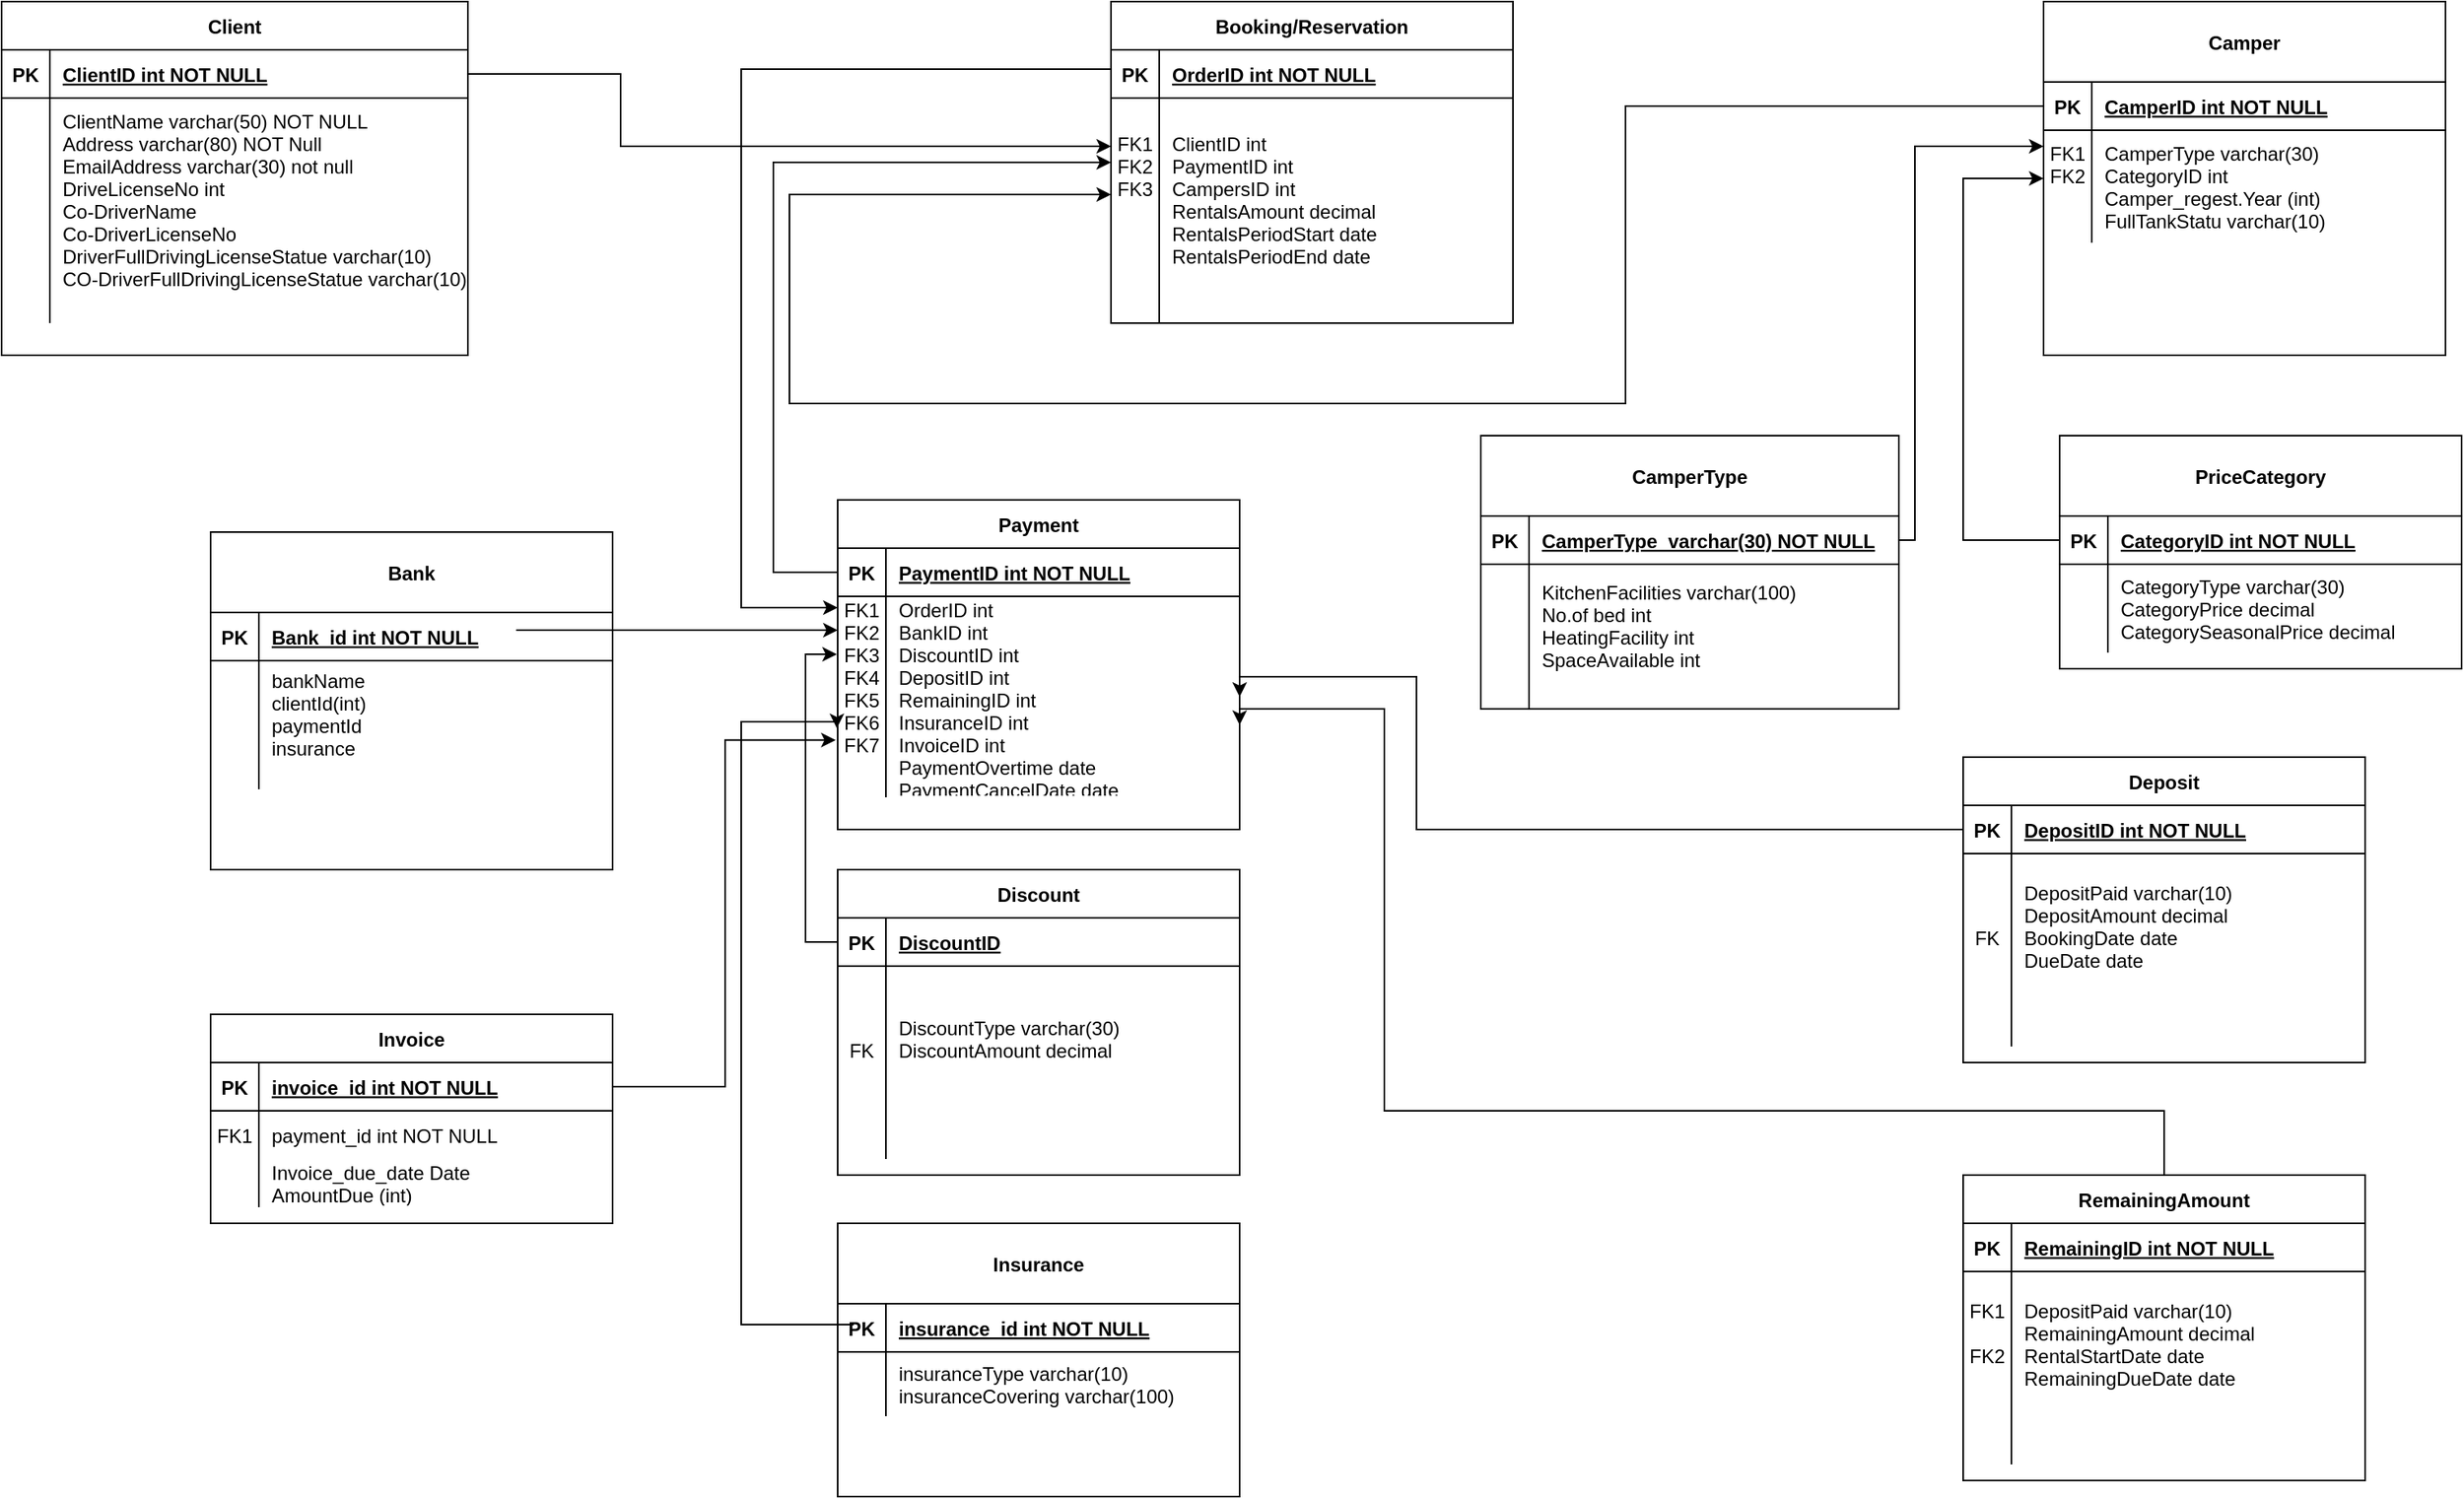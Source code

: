 <mxfile version="13.7.9" type="embed" pages="3"><diagram id="R2lEEEUBdFMjLlhIrx00" name="ERD"><mxGraphModel dx="1977" dy="1053" grid="0" gridSize="10" guides="1" tooltips="1" connect="1" arrows="1" fold="1" page="1" pageScale="1" pageWidth="1920" pageHeight="1200" math="0" shadow="0" extFonts="Permanent Marker^https://fonts.googleapis.com/css?family=Permanent+Marker"><root><mxCell id="0"/><mxCell id="1" parent="0"/><mxCell id="P_YUvC5BS9WEQk-tJ5x4-59" value="Payment" style="shape=table;startSize=30;container=1;collapsible=1;childLayout=tableLayout;fixedRows=1;rowLines=0;fontStyle=1;align=center;resizeLast=1;" parent="1" vertex="1"><mxGeometry x="600" y="390" width="250" height="205" as="geometry"/></mxCell><mxCell id="P_YUvC5BS9WEQk-tJ5x4-60" value="" style="shape=partialRectangle;collapsible=0;dropTarget=0;pointerEvents=0;fillColor=none;points=[[0,0.5],[1,0.5]];portConstraint=eastwest;top=0;left=0;right=0;bottom=1;" parent="P_YUvC5BS9WEQk-tJ5x4-59" vertex="1"><mxGeometry y="30" width="250" height="30" as="geometry"/></mxCell><mxCell id="P_YUvC5BS9WEQk-tJ5x4-61" value="PK" style="shape=partialRectangle;overflow=hidden;connectable=0;fillColor=none;top=0;left=0;bottom=0;right=0;fontStyle=1;" parent="P_YUvC5BS9WEQk-tJ5x4-60" vertex="1"><mxGeometry width="30" height="30" as="geometry"/></mxCell><mxCell id="P_YUvC5BS9WEQk-tJ5x4-62" value="PaymentID int NOT NULL " style="shape=partialRectangle;overflow=hidden;connectable=0;fillColor=none;top=0;left=0;bottom=0;right=0;align=left;spacingLeft=6;fontStyle=5;" parent="P_YUvC5BS9WEQk-tJ5x4-60" vertex="1"><mxGeometry x="30" width="220" height="30" as="geometry"/></mxCell><mxCell id="P_YUvC5BS9WEQk-tJ5x4-63" value="" style="shape=partialRectangle;collapsible=0;dropTarget=0;pointerEvents=0;fillColor=none;points=[[0,0.5],[1,0.5]];portConstraint=eastwest;top=0;left=0;right=0;bottom=0;" parent="P_YUvC5BS9WEQk-tJ5x4-59" vertex="1"><mxGeometry y="60" width="250" height="125" as="geometry"/></mxCell><mxCell id="P_YUvC5BS9WEQk-tJ5x4-64" value="FK1&#10;FK2&#10;FK3&#10;FK4&#10;FK5&#10;FK6&#10;FK7&#10;&#10;" style="shape=partialRectangle;overflow=hidden;connectable=0;fillColor=none;top=0;left=0;bottom=0;right=0;" parent="P_YUvC5BS9WEQk-tJ5x4-63" vertex="1"><mxGeometry width="30" height="125" as="geometry"/></mxCell><mxCell id="P_YUvC5BS9WEQk-tJ5x4-65" value="OrderID int&#10;BankID int &#10;DiscountID int&#10;DepositID int&#10;RemainingID int&#10;InsuranceID int&#10;InvoiceID int&#10;PaymentOvertime date&#10;PaymentCancelDate date" style="shape=partialRectangle;overflow=hidden;connectable=0;fillColor=none;top=0;left=0;bottom=0;right=0;align=left;spacingLeft=6;" parent="P_YUvC5BS9WEQk-tJ5x4-63" vertex="1"><mxGeometry x="30" width="220" height="125" as="geometry"/></mxCell><mxCell id="P_YUvC5BS9WEQk-tJ5x4-32" value="Client" style="shape=table;startSize=30;container=1;collapsible=1;childLayout=tableLayout;fixedRows=1;rowLines=0;fontStyle=1;align=center;resizeLast=1;" parent="1" vertex="1"><mxGeometry x="80" y="80" width="290" height="220" as="geometry"/></mxCell><mxCell id="P_YUvC5BS9WEQk-tJ5x4-33" value="" style="shape=partialRectangle;collapsible=0;dropTarget=0;pointerEvents=0;fillColor=none;points=[[0,0.5],[1,0.5]];portConstraint=eastwest;top=0;left=0;right=0;bottom=1;" parent="P_YUvC5BS9WEQk-tJ5x4-32" vertex="1"><mxGeometry y="30" width="290" height="30" as="geometry"/></mxCell><mxCell id="P_YUvC5BS9WEQk-tJ5x4-34" value="PK" style="shape=partialRectangle;overflow=hidden;connectable=0;fillColor=none;top=0;left=0;bottom=0;right=0;fontStyle=1;" parent="P_YUvC5BS9WEQk-tJ5x4-33" vertex="1"><mxGeometry width="30" height="30" as="geometry"/></mxCell><mxCell id="P_YUvC5BS9WEQk-tJ5x4-35" value="ClientID int NOT NULL " style="shape=partialRectangle;overflow=hidden;connectable=0;fillColor=none;top=0;left=0;bottom=0;right=0;align=left;spacingLeft=6;fontStyle=5;" parent="P_YUvC5BS9WEQk-tJ5x4-33" vertex="1"><mxGeometry x="30" width="260" height="30" as="geometry"/></mxCell><mxCell id="P_YUvC5BS9WEQk-tJ5x4-36" value="" style="shape=partialRectangle;collapsible=0;dropTarget=0;pointerEvents=0;fillColor=none;points=[[0,0.5],[1,0.5]];portConstraint=eastwest;top=0;left=0;right=0;bottom=0;" parent="P_YUvC5BS9WEQk-tJ5x4-32" vertex="1"><mxGeometry y="60" width="290" height="140" as="geometry"/></mxCell><mxCell id="P_YUvC5BS9WEQk-tJ5x4-37" value="" style="shape=partialRectangle;overflow=hidden;connectable=0;fillColor=none;top=0;left=0;bottom=0;right=0;" parent="P_YUvC5BS9WEQk-tJ5x4-36" vertex="1"><mxGeometry width="30" height="140" as="geometry"/></mxCell><mxCell id="P_YUvC5BS9WEQk-tJ5x4-38" value="ClientName varchar(50) NOT NULL&#10;Address varchar(80) NOT Null&#10;EmailAddress varchar(30) not null&#10;DriveLicenseNo int&#10;Co-DriverName&#10;Co-DriverLicenseNo&#10;DriverFullDrivingLicenseStatue varchar(10)&#10;CO-DriverFullDrivingLicenseStatue varchar(10)&#10;" style="shape=partialRectangle;overflow=hidden;connectable=0;fillColor=none;top=0;left=0;bottom=0;right=0;align=left;spacingLeft=6;" parent="P_YUvC5BS9WEQk-tJ5x4-36" vertex="1"><mxGeometry x="30" width="260" height="140" as="geometry"/></mxCell><mxCell id="P_YUvC5BS9WEQk-tJ5x4-84" value="PriceCategory" style="shape=table;startSize=50;container=1;collapsible=1;childLayout=tableLayout;fixedRows=1;rowLines=0;fontStyle=1;align=center;resizeLast=1;" parent="1" vertex="1"><mxGeometry x="1360" y="350" width="250" height="145" as="geometry"/></mxCell><mxCell id="P_YUvC5BS9WEQk-tJ5x4-85" value="" style="shape=partialRectangle;collapsible=0;dropTarget=0;pointerEvents=0;fillColor=none;points=[[0,0.5],[1,0.5]];portConstraint=eastwest;top=0;left=0;right=0;bottom=1;" parent="P_YUvC5BS9WEQk-tJ5x4-84" vertex="1"><mxGeometry y="50" width="250" height="30" as="geometry"/></mxCell><mxCell id="P_YUvC5BS9WEQk-tJ5x4-86" value="PK" style="shape=partialRectangle;overflow=hidden;connectable=0;fillColor=none;top=0;left=0;bottom=0;right=0;fontStyle=1;" parent="P_YUvC5BS9WEQk-tJ5x4-85" vertex="1"><mxGeometry width="30" height="30" as="geometry"/></mxCell><mxCell id="P_YUvC5BS9WEQk-tJ5x4-87" value="CategoryID int NOT NULL" style="shape=partialRectangle;overflow=hidden;connectable=0;fillColor=none;top=0;left=0;bottom=0;right=0;align=left;spacingLeft=6;fontStyle=5;" parent="P_YUvC5BS9WEQk-tJ5x4-85" vertex="1"><mxGeometry x="30" width="220" height="30" as="geometry"/></mxCell><mxCell id="P_YUvC5BS9WEQk-tJ5x4-88" value="" style="shape=partialRectangle;collapsible=0;dropTarget=0;pointerEvents=0;fillColor=none;points=[[0,0.5],[1,0.5]];portConstraint=eastwest;top=0;left=0;right=0;bottom=0;" parent="P_YUvC5BS9WEQk-tJ5x4-84" vertex="1"><mxGeometry y="80" width="250" height="55" as="geometry"/></mxCell><mxCell id="P_YUvC5BS9WEQk-tJ5x4-89" value="" style="shape=partialRectangle;overflow=hidden;connectable=0;fillColor=none;top=0;left=0;bottom=0;right=0;" parent="P_YUvC5BS9WEQk-tJ5x4-88" vertex="1"><mxGeometry width="30" height="55" as="geometry"/></mxCell><mxCell id="P_YUvC5BS9WEQk-tJ5x4-90" value="CategoryType varchar(30)&#10;CategoryPrice decimal&#10;CategorySeasonalPrice decimal" style="shape=partialRectangle;overflow=hidden;connectable=0;fillColor=none;top=0;left=0;bottom=0;right=0;align=left;spacingLeft=6;" parent="P_YUvC5BS9WEQk-tJ5x4-88" vertex="1"><mxGeometry x="30" width="220" height="55" as="geometry"/></mxCell><mxCell id="P_YUvC5BS9WEQk-tJ5x4-77" value="Camper" style="shape=table;startSize=50;container=1;collapsible=1;childLayout=tableLayout;fixedRows=1;rowLines=0;fontStyle=1;align=center;resizeLast=1;" parent="1" vertex="1"><mxGeometry x="1350" y="80" width="250" height="220" as="geometry"/></mxCell><mxCell id="P_YUvC5BS9WEQk-tJ5x4-78" value="" style="shape=partialRectangle;collapsible=0;dropTarget=0;pointerEvents=0;fillColor=none;points=[[0,0.5],[1,0.5]];portConstraint=eastwest;top=0;left=0;right=0;bottom=1;" parent="P_YUvC5BS9WEQk-tJ5x4-77" vertex="1"><mxGeometry y="50" width="250" height="30" as="geometry"/></mxCell><mxCell id="P_YUvC5BS9WEQk-tJ5x4-79" value="PK" style="shape=partialRectangle;overflow=hidden;connectable=0;fillColor=none;top=0;left=0;bottom=0;right=0;fontStyle=1;" parent="P_YUvC5BS9WEQk-tJ5x4-78" vertex="1"><mxGeometry width="30" height="30" as="geometry"/></mxCell><mxCell id="P_YUvC5BS9WEQk-tJ5x4-80" value="CamperID int NOT NULL " style="shape=partialRectangle;overflow=hidden;connectable=0;fillColor=none;top=0;left=0;bottom=0;right=0;align=left;spacingLeft=6;fontStyle=5;" parent="P_YUvC5BS9WEQk-tJ5x4-78" vertex="1"><mxGeometry x="30" width="220" height="30" as="geometry"/></mxCell><mxCell id="P_YUvC5BS9WEQk-tJ5x4-81" value="" style="shape=partialRectangle;collapsible=0;dropTarget=0;pointerEvents=0;fillColor=none;points=[[0,0.5],[1,0.5]];portConstraint=eastwest;top=0;left=0;right=0;bottom=0;" parent="P_YUvC5BS9WEQk-tJ5x4-77" vertex="1"><mxGeometry y="80" width="250" height="70" as="geometry"/></mxCell><mxCell id="P_YUvC5BS9WEQk-tJ5x4-82" value="FK1&#10;FK2&#10;&#10;" style="shape=partialRectangle;overflow=hidden;connectable=0;fillColor=none;top=0;left=0;bottom=0;right=0;" parent="P_YUvC5BS9WEQk-tJ5x4-81" vertex="1"><mxGeometry width="30" height="70" as="geometry"/></mxCell><mxCell id="P_YUvC5BS9WEQk-tJ5x4-83" value="CamperType varchar(30)&#10;CategoryID int&#10;Camper_regest.Year (int)&#10;FullTankStatu varchar(10)" style="shape=partialRectangle;overflow=hidden;connectable=0;fillColor=none;top=0;left=0;bottom=0;right=0;align=left;spacingLeft=6;" parent="P_YUvC5BS9WEQk-tJ5x4-81" vertex="1"><mxGeometry x="30" width="220" height="70" as="geometry"/></mxCell><mxCell id="12" value="Discount" style="shape=table;startSize=30;container=1;collapsible=1;childLayout=tableLayout;fixedRows=1;rowLines=0;fontStyle=1;align=center;resizeLast=1;" parent="1" vertex="1"><mxGeometry x="600" y="620" width="250" height="190" as="geometry"/></mxCell><mxCell id="13" value="" style="shape=partialRectangle;collapsible=0;dropTarget=0;pointerEvents=0;fillColor=none;points=[[0,0.5],[1,0.5]];portConstraint=eastwest;top=0;left=0;right=0;bottom=1;" parent="12" vertex="1"><mxGeometry y="30" width="250" height="30" as="geometry"/></mxCell><mxCell id="14" value="PK" style="shape=partialRectangle;overflow=hidden;connectable=0;fillColor=none;top=0;left=0;bottom=0;right=0;fontStyle=1;" parent="13" vertex="1"><mxGeometry width="30" height="30" as="geometry"/></mxCell><mxCell id="15" value="DiscountID" style="shape=partialRectangle;overflow=hidden;connectable=0;fillColor=none;top=0;left=0;bottom=0;right=0;align=left;spacingLeft=6;fontStyle=5;" parent="13" vertex="1"><mxGeometry x="30" width="220" height="30" as="geometry"/></mxCell><mxCell id="16" value="" style="shape=partialRectangle;collapsible=0;dropTarget=0;pointerEvents=0;fillColor=none;points=[[0,0.5],[1,0.5]];portConstraint=eastwest;top=0;left=0;right=0;bottom=0;" parent="12" vertex="1"><mxGeometry y="60" width="250" height="90" as="geometry"/></mxCell><mxCell id="17" value="&#10;FK" style="shape=partialRectangle;overflow=hidden;connectable=0;fillColor=none;top=0;left=0;bottom=0;right=0;" parent="16" vertex="1"><mxGeometry width="30" height="90" as="geometry"/></mxCell><mxCell id="18" value="DiscountType varchar(30)&#10;DiscountAmount decimal" style="shape=partialRectangle;overflow=hidden;connectable=0;fillColor=none;top=0;left=0;bottom=0;right=0;align=left;spacingLeft=6;" parent="16" vertex="1"><mxGeometry x="30" width="220" height="90" as="geometry"/></mxCell><mxCell id="19" value="" style="shape=partialRectangle;collapsible=0;dropTarget=0;pointerEvents=0;fillColor=none;points=[[0,0.5],[1,0.5]];portConstraint=eastwest;top=0;left=0;right=0;bottom=0;" parent="12" vertex="1"><mxGeometry y="150" width="250" height="30" as="geometry"/></mxCell><mxCell id="20" value="" style="shape=partialRectangle;overflow=hidden;connectable=0;fillColor=none;top=0;left=0;bottom=0;right=0;" parent="19" vertex="1"><mxGeometry width="30" height="30" as="geometry"/></mxCell><mxCell id="21" value="" style="shape=partialRectangle;overflow=hidden;connectable=0;fillColor=none;top=0;left=0;bottom=0;right=0;align=left;spacingLeft=6;" parent="19" vertex="1"><mxGeometry x="30" width="220" height="30" as="geometry"/></mxCell><mxCell id="P_YUvC5BS9WEQk-tJ5x4-98" value="CamperType" style="shape=table;startSize=50;container=1;collapsible=1;childLayout=tableLayout;fixedRows=1;rowLines=0;fontStyle=1;align=center;resizeLast=1;" parent="1" vertex="1"><mxGeometry x="1000" y="350" width="260" height="170" as="geometry"/></mxCell><mxCell id="P_YUvC5BS9WEQk-tJ5x4-99" value="" style="shape=partialRectangle;collapsible=0;dropTarget=0;pointerEvents=0;fillColor=none;points=[[0,0.5],[1,0.5]];portConstraint=eastwest;top=0;left=0;right=0;bottom=1;" parent="P_YUvC5BS9WEQk-tJ5x4-98" vertex="1"><mxGeometry y="50" width="260" height="30" as="geometry"/></mxCell><mxCell id="P_YUvC5BS9WEQk-tJ5x4-100" value="PK" style="shape=partialRectangle;overflow=hidden;connectable=0;fillColor=none;top=0;left=0;bottom=0;right=0;fontStyle=1;" parent="P_YUvC5BS9WEQk-tJ5x4-99" vertex="1"><mxGeometry width="30" height="30" as="geometry"/></mxCell><mxCell id="P_YUvC5BS9WEQk-tJ5x4-101" value="CamperType_varchar(30) NOT NULL " style="shape=partialRectangle;overflow=hidden;connectable=0;fillColor=none;top=0;left=0;bottom=0;right=0;align=left;spacingLeft=6;fontStyle=5;" parent="P_YUvC5BS9WEQk-tJ5x4-99" vertex="1"><mxGeometry x="30" width="230" height="30" as="geometry"/></mxCell><mxCell id="P_YUvC5BS9WEQk-tJ5x4-102" value="" style="shape=partialRectangle;collapsible=0;dropTarget=0;pointerEvents=0;fillColor=none;points=[[0,0.5],[1,0.5]];portConstraint=eastwest;top=0;left=0;right=0;bottom=0;" parent="P_YUvC5BS9WEQk-tJ5x4-98" vertex="1"><mxGeometry y="80" width="260" height="90" as="geometry"/></mxCell><mxCell id="P_YUvC5BS9WEQk-tJ5x4-103" value="" style="shape=partialRectangle;overflow=hidden;connectable=0;fillColor=none;top=0;left=0;bottom=0;right=0;" parent="P_YUvC5BS9WEQk-tJ5x4-102" vertex="1"><mxGeometry width="30" height="90" as="geometry"/></mxCell><mxCell id="P_YUvC5BS9WEQk-tJ5x4-104" value="KitchenFacilities varchar(100)&#10;No.of bed int&#10;HeatingFacility int&#10;SpaceAvailable int&#10;" style="shape=partialRectangle;overflow=hidden;connectable=0;fillColor=none;top=0;left=0;bottom=0;right=0;align=left;spacingLeft=6;" parent="P_YUvC5BS9WEQk-tJ5x4-102" vertex="1"><mxGeometry x="30" width="230" height="90" as="geometry"/></mxCell><mxCell id="23" style="edgeStyle=orthogonalEdgeStyle;rounded=0;orthogonalLoop=1;jettySize=auto;html=1;startArrow=classic;startFill=1;endArrow=none;endFill=0;" parent="1" source="6" target="P_YUvC5BS9WEQk-tJ5x4-78" edge="1"><mxGeometry relative="1" as="geometry"><mxPoint x="1110" y="150" as="targetPoint"/><Array as="points"><mxPoint x="570" y="200"/><mxPoint x="570" y="330"/><mxPoint x="1090" y="330"/><mxPoint x="1090" y="145"/></Array></mxGeometry></mxCell><mxCell id="24" style="edgeStyle=elbowEdgeStyle;rounded=0;orthogonalLoop=1;jettySize=auto;html=1;exitX=1;exitY=0.5;exitDx=0;exitDy=0;" parent="1" source="P_YUvC5BS9WEQk-tJ5x4-99" target="P_YUvC5BS9WEQk-tJ5x4-77" edge="1"><mxGeometry relative="1" as="geometry"><mxPoint x="1020" y="210" as="targetPoint"/><Array as="points"><mxPoint x="1270" y="170"/><mxPoint x="1350" y="170"/><mxPoint x="1310" y="170"/><mxPoint x="1270" y="310"/><mxPoint x="1060" y="170"/><mxPoint x="1010" y="370"/></Array></mxGeometry></mxCell><mxCell id="26" style="edgeStyle=elbowEdgeStyle;rounded=0;orthogonalLoop=1;jettySize=auto;html=1;" parent="1" target="P_YUvC5BS9WEQk-tJ5x4-81" edge="1"><mxGeometry relative="1" as="geometry"><mxPoint x="1360" y="415" as="sourcePoint"/><mxPoint x="1085" y="190" as="targetPoint"/><Array as="points"><mxPoint x="1300" y="190"/><mxPoint x="1370" y="190"/><mxPoint x="1330" y="180"/><mxPoint x="1290" y="250"/><mxPoint x="1190" y="320"/></Array></mxGeometry></mxCell><mxCell id="27" style="edgeStyle=elbowEdgeStyle;rounded=0;orthogonalLoop=1;jettySize=auto;html=1;startArrow=classic;startFill=1;endArrow=none;endFill=0;" parent="1" edge="1"><mxGeometry relative="1" as="geometry"><Array as="points"><mxPoint x="540" y="457"/><mxPoint x="540" y="467"/><mxPoint x="540" y="277"/><mxPoint x="580" y="467"/><mxPoint x="540" y="477"/><mxPoint x="540" y="487"/><mxPoint x="540" y="477"/><mxPoint x="500" y="297"/></Array><mxPoint x="600" y="457" as="sourcePoint"/><mxPoint x="770" y="122" as="targetPoint"/></mxGeometry></mxCell><mxCell id="28" style="edgeStyle=elbowEdgeStyle;rounded=0;orthogonalLoop=1;jettySize=auto;html=1;" parent="1" source="P_YUvC5BS9WEQk-tJ5x4-60" target="6" edge="1"><mxGeometry relative="1" as="geometry"><Array as="points"><mxPoint x="560" y="180"/><mxPoint x="560" y="200"/><mxPoint x="530" y="330"/></Array></mxGeometry></mxCell><mxCell id="29" style="edgeStyle=elbowEdgeStyle;rounded=0;orthogonalLoop=1;jettySize=auto;html=1;" parent="1" edge="1"><mxGeometry relative="1" as="geometry"><Array as="points"><mxPoint x="400" y="476"/><mxPoint x="340" y="476"/><mxPoint x="520" y="476"/><mxPoint x="520" y="496"/><mxPoint x="580" y="496"/><mxPoint x="570" y="606"/></Array><mxPoint x="460" y="471" as="sourcePoint"/><mxPoint x="600" y="471" as="targetPoint"/></mxGeometry></mxCell><mxCell id="30" style="edgeStyle=orthogonalEdgeStyle;rounded=0;orthogonalLoop=1;jettySize=auto;html=1;" parent="1" source="P_YUvC5BS9WEQk-tJ5x4-33" target="6" edge="1"><mxGeometry relative="1" as="geometry"><Array as="points"><mxPoint x="465" y="125"/><mxPoint x="465" y="170"/></Array></mxGeometry></mxCell><mxCell id="37" style="edgeStyle=orthogonalEdgeStyle;rounded=0;orthogonalLoop=1;jettySize=auto;html=1;entryX=1;entryY=0.5;entryDx=0;entryDy=0;startArrow=none;startFill=0;endArrow=classic;endFill=1;" parent="1" source="P_YUvC5BS9WEQk-tJ5x4-107" target="P_YUvC5BS9WEQk-tJ5x4-63" edge="1"><mxGeometry relative="1" as="geometry"><Array as="points"><mxPoint x="960" y="595"/><mxPoint x="960" y="500"/><mxPoint x="850" y="500"/></Array></mxGeometry></mxCell><mxCell id="38" style="edgeStyle=orthogonalEdgeStyle;rounded=0;orthogonalLoop=1;jettySize=auto;html=1;entryX=1;entryY=0.64;entryDx=0;entryDy=0;entryPerimeter=0;startArrow=none;startFill=0;endArrow=classic;endFill=1;" parent="1" source="P_YUvC5BS9WEQk-tJ5x4-117" target="P_YUvC5BS9WEQk-tJ5x4-63" edge="1"><mxGeometry relative="1" as="geometry"><Array as="points"><mxPoint x="1425" y="770"/><mxPoint x="940" y="770"/><mxPoint x="940" y="520"/><mxPoint x="850" y="520"/></Array></mxGeometry></mxCell><mxCell id="40" style="edgeStyle=orthogonalEdgeStyle;rounded=0;orthogonalLoop=1;jettySize=auto;html=1;entryX=-0.002;entryY=0.672;entryDx=0;entryDy=0;entryPerimeter=0;startArrow=none;startFill=0;endArrow=classic;endFill=1;" parent="1" edge="1"><mxGeometry relative="1" as="geometry"><Array as="points"><mxPoint x="540" y="903"/><mxPoint x="540" y="528"/><mxPoint x="600" y="528"/></Array><mxPoint x="610" y="903" as="sourcePoint"/><mxPoint x="599.5" y="532" as="targetPoint"/></mxGeometry></mxCell><mxCell id="2" value="Booking/Reservation" style="shape=table;startSize=30;container=1;collapsible=1;childLayout=tableLayout;fixedRows=1;rowLines=0;fontStyle=1;align=center;resizeLast=1;" parent="1" vertex="1"><mxGeometry x="770" y="80" width="250" height="200" as="geometry"/></mxCell><mxCell id="3" value="" style="shape=partialRectangle;collapsible=0;dropTarget=0;pointerEvents=0;fillColor=none;points=[[0,0.5],[1,0.5]];portConstraint=eastwest;top=0;left=0;right=0;bottom=1;" parent="2" vertex="1"><mxGeometry y="30" width="250" height="30" as="geometry"/></mxCell><mxCell id="4" value="PK" style="shape=partialRectangle;overflow=hidden;connectable=0;fillColor=none;top=0;left=0;bottom=0;right=0;fontStyle=1;" parent="3" vertex="1"><mxGeometry width="30" height="30" as="geometry"/></mxCell><mxCell id="5" value="OrderID int NOT NULL" style="shape=partialRectangle;overflow=hidden;connectable=0;fillColor=none;top=0;left=0;bottom=0;right=0;align=left;spacingLeft=6;fontStyle=5;" parent="3" vertex="1"><mxGeometry x="30" width="220" height="30" as="geometry"/></mxCell><mxCell id="6" value="" style="shape=partialRectangle;collapsible=0;dropTarget=0;pointerEvents=0;fillColor=none;points=[[0,0.5],[1,0.5]];portConstraint=eastwest;top=0;left=0;right=0;bottom=0;" parent="2" vertex="1"><mxGeometry y="60" width="250" height="140" as="geometry"/></mxCell><mxCell id="7" value="&#10;FK1&#10;FK2&#10;FK3&#10;&#10;&#10;&#10;&#10;" style="shape=partialRectangle;overflow=hidden;connectable=0;fillColor=none;top=0;left=0;bottom=0;right=0;" parent="6" vertex="1"><mxGeometry width="30" height="140" as="geometry"/></mxCell><mxCell id="8" value="ClientID int &#10;PaymentID int&#10;CampersID int&#10;RentalsAmount decimal&#10;RentalsPeriodStart date&#10;RentalsPeriodEnd date&#10;" style="shape=partialRectangle;overflow=hidden;connectable=0;fillColor=none;top=0;left=0;bottom=0;right=0;align=left;spacingLeft=6;" parent="6" vertex="1"><mxGeometry x="30" width="220" height="140" as="geometry"/></mxCell><mxCell id="P_YUvC5BS9WEQk-tJ5x4-106" value="Deposit" style="shape=table;startSize=30;container=1;collapsible=1;childLayout=tableLayout;fixedRows=1;rowLines=0;fontStyle=1;align=center;resizeLast=1;" parent="1" vertex="1"><mxGeometry x="1300" y="550" width="250" height="190" as="geometry"/></mxCell><mxCell id="P_YUvC5BS9WEQk-tJ5x4-107" value="" style="shape=partialRectangle;collapsible=0;dropTarget=0;pointerEvents=0;fillColor=none;points=[[0,0.5],[1,0.5]];portConstraint=eastwest;top=0;left=0;right=0;bottom=1;" parent="P_YUvC5BS9WEQk-tJ5x4-106" vertex="1"><mxGeometry y="30" width="250" height="30" as="geometry"/></mxCell><mxCell id="P_YUvC5BS9WEQk-tJ5x4-108" value="PK" style="shape=partialRectangle;overflow=hidden;connectable=0;fillColor=none;top=0;left=0;bottom=0;right=0;fontStyle=1;" parent="P_YUvC5BS9WEQk-tJ5x4-107" vertex="1"><mxGeometry width="30" height="30" as="geometry"/></mxCell><mxCell id="P_YUvC5BS9WEQk-tJ5x4-109" value="DepositID int NOT NULL" style="shape=partialRectangle;overflow=hidden;connectable=0;fillColor=none;top=0;left=0;bottom=0;right=0;align=left;spacingLeft=6;fontStyle=5;" parent="P_YUvC5BS9WEQk-tJ5x4-107" vertex="1"><mxGeometry x="30" width="220" height="30" as="geometry"/></mxCell><mxCell id="P_YUvC5BS9WEQk-tJ5x4-110" value="" style="shape=partialRectangle;collapsible=0;dropTarget=0;pointerEvents=0;fillColor=none;points=[[0,0.5],[1,0.5]];portConstraint=eastwest;top=0;left=0;right=0;bottom=0;" parent="P_YUvC5BS9WEQk-tJ5x4-106" vertex="1"><mxGeometry y="60" width="250" height="90" as="geometry"/></mxCell><mxCell id="P_YUvC5BS9WEQk-tJ5x4-111" value="&#10;FK" style="shape=partialRectangle;overflow=hidden;connectable=0;fillColor=none;top=0;left=0;bottom=0;right=0;" parent="P_YUvC5BS9WEQk-tJ5x4-110" vertex="1"><mxGeometry width="30" height="90" as="geometry"/></mxCell><mxCell id="P_YUvC5BS9WEQk-tJ5x4-112" value="DepositPaid varchar(10)&#10;DepositAmount decimal&#10;BookingDate date&#10;DueDate date" style="shape=partialRectangle;overflow=hidden;connectable=0;fillColor=none;top=0;left=0;bottom=0;right=0;align=left;spacingLeft=6;" parent="P_YUvC5BS9WEQk-tJ5x4-110" vertex="1"><mxGeometry x="30" width="220" height="90" as="geometry"/></mxCell><mxCell id="P_YUvC5BS9WEQk-tJ5x4-113" value="" style="shape=partialRectangle;collapsible=0;dropTarget=0;pointerEvents=0;fillColor=none;points=[[0,0.5],[1,0.5]];portConstraint=eastwest;top=0;left=0;right=0;bottom=0;" parent="P_YUvC5BS9WEQk-tJ5x4-106" vertex="1"><mxGeometry y="150" width="250" height="30" as="geometry"/></mxCell><mxCell id="P_YUvC5BS9WEQk-tJ5x4-114" value="" style="shape=partialRectangle;overflow=hidden;connectable=0;fillColor=none;top=0;left=0;bottom=0;right=0;" parent="P_YUvC5BS9WEQk-tJ5x4-113" vertex="1"><mxGeometry width="30" height="30" as="geometry"/></mxCell><mxCell id="P_YUvC5BS9WEQk-tJ5x4-115" value="" style="shape=partialRectangle;overflow=hidden;connectable=0;fillColor=none;top=0;left=0;bottom=0;right=0;align=left;spacingLeft=6;" parent="P_YUvC5BS9WEQk-tJ5x4-113" vertex="1"><mxGeometry x="30" width="220" height="30" as="geometry"/></mxCell><mxCell id="P_YUvC5BS9WEQk-tJ5x4-116" value="RemainingAmount" style="shape=table;startSize=30;container=1;collapsible=1;childLayout=tableLayout;fixedRows=1;rowLines=0;fontStyle=1;align=center;resizeLast=1;" parent="1" vertex="1"><mxGeometry x="1300" y="810" width="250" height="190" as="geometry"/></mxCell><mxCell id="P_YUvC5BS9WEQk-tJ5x4-117" value="" style="shape=partialRectangle;collapsible=0;dropTarget=0;pointerEvents=0;fillColor=none;points=[[0,0.5],[1,0.5]];portConstraint=eastwest;top=0;left=0;right=0;bottom=1;" parent="P_YUvC5BS9WEQk-tJ5x4-116" vertex="1"><mxGeometry y="30" width="250" height="30" as="geometry"/></mxCell><mxCell id="P_YUvC5BS9WEQk-tJ5x4-118" value="PK" style="shape=partialRectangle;overflow=hidden;connectable=0;fillColor=none;top=0;left=0;bottom=0;right=0;fontStyle=1;" parent="P_YUvC5BS9WEQk-tJ5x4-117" vertex="1"><mxGeometry width="30" height="30" as="geometry"/></mxCell><mxCell id="P_YUvC5BS9WEQk-tJ5x4-119" value="RemainingID int NOT NULL" style="shape=partialRectangle;overflow=hidden;connectable=0;fillColor=none;top=0;left=0;bottom=0;right=0;align=left;spacingLeft=6;fontStyle=5;" parent="P_YUvC5BS9WEQk-tJ5x4-117" vertex="1"><mxGeometry x="30" width="220" height="30" as="geometry"/></mxCell><mxCell id="P_YUvC5BS9WEQk-tJ5x4-120" value="" style="shape=partialRectangle;collapsible=0;dropTarget=0;pointerEvents=0;fillColor=none;points=[[0,0.5],[1,0.5]];portConstraint=eastwest;top=0;left=0;right=0;bottom=0;" parent="P_YUvC5BS9WEQk-tJ5x4-116" vertex="1"><mxGeometry y="60" width="250" height="90" as="geometry"/></mxCell><mxCell id="P_YUvC5BS9WEQk-tJ5x4-121" value="FK1&#10;&#10;FK2&#10;" style="shape=partialRectangle;overflow=hidden;connectable=0;fillColor=none;top=0;left=0;bottom=0;right=0;" parent="P_YUvC5BS9WEQk-tJ5x4-120" vertex="1"><mxGeometry width="30" height="90" as="geometry"/></mxCell><mxCell id="P_YUvC5BS9WEQk-tJ5x4-122" value="DepositPaid varchar(10)&#10;RemainingAmount decimal&#10;RentalStartDate date&#10;RemainingDueDate date" style="shape=partialRectangle;overflow=hidden;connectable=0;fillColor=none;top=0;left=0;bottom=0;right=0;align=left;spacingLeft=6;" parent="P_YUvC5BS9WEQk-tJ5x4-120" vertex="1"><mxGeometry x="30" width="220" height="90" as="geometry"/></mxCell><mxCell id="P_YUvC5BS9WEQk-tJ5x4-123" value="" style="shape=partialRectangle;collapsible=0;dropTarget=0;pointerEvents=0;fillColor=none;points=[[0,0.5],[1,0.5]];portConstraint=eastwest;top=0;left=0;right=0;bottom=0;" parent="P_YUvC5BS9WEQk-tJ5x4-116" vertex="1"><mxGeometry y="150" width="250" height="30" as="geometry"/></mxCell><mxCell id="P_YUvC5BS9WEQk-tJ5x4-124" value="" style="shape=partialRectangle;overflow=hidden;connectable=0;fillColor=none;top=0;left=0;bottom=0;right=0;" parent="P_YUvC5BS9WEQk-tJ5x4-123" vertex="1"><mxGeometry width="30" height="30" as="geometry"/></mxCell><mxCell id="P_YUvC5BS9WEQk-tJ5x4-125" value="" style="shape=partialRectangle;overflow=hidden;connectable=0;fillColor=none;top=0;left=0;bottom=0;right=0;align=left;spacingLeft=6;" parent="P_YUvC5BS9WEQk-tJ5x4-123" vertex="1"><mxGeometry x="30" width="220" height="30" as="geometry"/></mxCell><mxCell id="P_YUvC5BS9WEQk-tJ5x4-69" value="Bank" style="shape=table;startSize=50;container=1;collapsible=1;childLayout=tableLayout;fixedRows=1;rowLines=0;fontStyle=1;align=center;resizeLast=1;" parent="1" vertex="1"><mxGeometry x="210" y="410" width="250" height="210" as="geometry"/></mxCell><mxCell id="P_YUvC5BS9WEQk-tJ5x4-70" value="" style="shape=partialRectangle;collapsible=0;dropTarget=0;pointerEvents=0;fillColor=none;points=[[0,0.5],[1,0.5]];portConstraint=eastwest;top=0;left=0;right=0;bottom=1;" parent="P_YUvC5BS9WEQk-tJ5x4-69" vertex="1"><mxGeometry y="50" width="250" height="30" as="geometry"/></mxCell><mxCell id="P_YUvC5BS9WEQk-tJ5x4-71" value="PK" style="shape=partialRectangle;overflow=hidden;connectable=0;fillColor=none;top=0;left=0;bottom=0;right=0;fontStyle=1;" parent="P_YUvC5BS9WEQk-tJ5x4-70" vertex="1"><mxGeometry width="30" height="30" as="geometry"/></mxCell><mxCell id="P_YUvC5BS9WEQk-tJ5x4-72" value="Bank_id int NOT NULL " style="shape=partialRectangle;overflow=hidden;connectable=0;fillColor=none;top=0;left=0;bottom=0;right=0;align=left;spacingLeft=6;fontStyle=5;" parent="P_YUvC5BS9WEQk-tJ5x4-70" vertex="1"><mxGeometry x="30" width="220" height="30" as="geometry"/></mxCell><mxCell id="P_YUvC5BS9WEQk-tJ5x4-73" value="" style="shape=partialRectangle;collapsible=0;dropTarget=0;pointerEvents=0;fillColor=none;points=[[0,0.5],[1,0.5]];portConstraint=eastwest;top=0;left=0;right=0;bottom=0;" parent="P_YUvC5BS9WEQk-tJ5x4-69" vertex="1"><mxGeometry y="80" width="250" height="80" as="geometry"/></mxCell><mxCell id="P_YUvC5BS9WEQk-tJ5x4-74" value="" style="shape=partialRectangle;overflow=hidden;connectable=0;fillColor=none;top=0;left=0;bottom=0;right=0;" parent="P_YUvC5BS9WEQk-tJ5x4-73" vertex="1"><mxGeometry width="30" height="80" as="geometry"/></mxCell><mxCell id="P_YUvC5BS9WEQk-tJ5x4-75" value="bankName&#10;clientId(int)&#10;paymentId&#10;insurance&#10;" style="shape=partialRectangle;overflow=hidden;connectable=0;fillColor=none;top=0;left=0;bottom=0;right=0;align=left;spacingLeft=6;" parent="P_YUvC5BS9WEQk-tJ5x4-73" vertex="1"><mxGeometry x="30" width="220" height="80" as="geometry"/></mxCell><mxCell id="P_YUvC5BS9WEQk-tJ5x4-47" value="Invoice" style="shape=table;startSize=30;container=1;collapsible=1;childLayout=tableLayout;fixedRows=1;rowLines=0;fontStyle=1;align=center;resizeLast=1;" parent="1" vertex="1"><mxGeometry x="210" y="710" width="250" height="130" as="geometry"/></mxCell><mxCell id="P_YUvC5BS9WEQk-tJ5x4-48" value="" style="shape=partialRectangle;collapsible=0;dropTarget=0;pointerEvents=0;fillColor=none;points=[[0,0.5],[1,0.5]];portConstraint=eastwest;top=0;left=0;right=0;bottom=1;" parent="P_YUvC5BS9WEQk-tJ5x4-47" vertex="1"><mxGeometry y="30" width="250" height="30" as="geometry"/></mxCell><mxCell id="P_YUvC5BS9WEQk-tJ5x4-49" value="PK" style="shape=partialRectangle;overflow=hidden;connectable=0;fillColor=none;top=0;left=0;bottom=0;right=0;fontStyle=1;" parent="P_YUvC5BS9WEQk-tJ5x4-48" vertex="1"><mxGeometry width="30" height="30" as="geometry"/></mxCell><mxCell id="P_YUvC5BS9WEQk-tJ5x4-50" value="invoice_id int NOT NULL " style="shape=partialRectangle;overflow=hidden;connectable=0;fillColor=none;top=0;left=0;bottom=0;right=0;align=left;spacingLeft=6;fontStyle=5;" parent="P_YUvC5BS9WEQk-tJ5x4-48" vertex="1"><mxGeometry x="30" width="220" height="30" as="geometry"/></mxCell><mxCell id="P_YUvC5BS9WEQk-tJ5x4-51" value="" style="shape=partialRectangle;collapsible=0;dropTarget=0;pointerEvents=0;fillColor=none;points=[[0,0.5],[1,0.5]];portConstraint=eastwest;top=0;left=0;right=0;bottom=0;" parent="P_YUvC5BS9WEQk-tJ5x4-47" vertex="1"><mxGeometry y="60" width="250" height="30" as="geometry"/></mxCell><mxCell id="P_YUvC5BS9WEQk-tJ5x4-52" value="FK1" style="shape=partialRectangle;overflow=hidden;connectable=0;fillColor=none;top=0;left=0;bottom=0;right=0;" parent="P_YUvC5BS9WEQk-tJ5x4-51" vertex="1"><mxGeometry width="30" height="30" as="geometry"/></mxCell><mxCell id="P_YUvC5BS9WEQk-tJ5x4-53" value="payment_id int NOT NULL" style="shape=partialRectangle;overflow=hidden;connectable=0;fillColor=none;top=0;left=0;bottom=0;right=0;align=left;spacingLeft=6;" parent="P_YUvC5BS9WEQk-tJ5x4-51" vertex="1"><mxGeometry x="30" width="220" height="30" as="geometry"/></mxCell><mxCell id="P_YUvC5BS9WEQk-tJ5x4-54" value="" style="shape=partialRectangle;collapsible=0;dropTarget=0;pointerEvents=0;fillColor=none;points=[[0,0.5],[1,0.5]];portConstraint=eastwest;top=0;left=0;right=0;bottom=0;" parent="P_YUvC5BS9WEQk-tJ5x4-47" vertex="1"><mxGeometry y="90" width="250" height="30" as="geometry"/></mxCell><mxCell id="P_YUvC5BS9WEQk-tJ5x4-55" value="" style="shape=partialRectangle;overflow=hidden;connectable=0;fillColor=none;top=0;left=0;bottom=0;right=0;" parent="P_YUvC5BS9WEQk-tJ5x4-54" vertex="1"><mxGeometry width="30" height="30" as="geometry"/></mxCell><mxCell id="P_YUvC5BS9WEQk-tJ5x4-56" value="Invoice_due_date Date &#10;AmountDue (int)" style="shape=partialRectangle;overflow=hidden;connectable=0;fillColor=none;top=0;left=0;bottom=0;right=0;align=left;spacingLeft=6;" parent="P_YUvC5BS9WEQk-tJ5x4-54" vertex="1"><mxGeometry x="30" width="220" height="30" as="geometry"/></mxCell><mxCell id="NpmcphCbNYGn_Q4-TXg7-41" style="edgeStyle=orthogonalEdgeStyle;rounded=0;orthogonalLoop=1;jettySize=auto;html=1;entryX=-0.002;entryY=0.288;entryDx=0;entryDy=0;entryPerimeter=0;" parent="1" source="13" target="P_YUvC5BS9WEQk-tJ5x4-63" edge="1"><mxGeometry relative="1" as="geometry"/></mxCell><mxCell id="NpmcphCbNYGn_Q4-TXg7-42" style="edgeStyle=orthogonalEdgeStyle;rounded=0;orthogonalLoop=1;jettySize=auto;html=1;entryX=-0.005;entryY=0.715;entryDx=0;entryDy=0;entryPerimeter=0;" parent="1" source="P_YUvC5BS9WEQk-tJ5x4-48" target="P_YUvC5BS9WEQk-tJ5x4-63" edge="1"><mxGeometry relative="1" as="geometry"/></mxCell><mxCell id="P_YUvC5BS9WEQk-tJ5x4-91" value="Insurance" style="shape=table;startSize=50;container=1;collapsible=1;childLayout=tableLayout;fixedRows=1;rowLines=0;fontStyle=1;align=center;resizeLast=1;" parent="1" vertex="1"><mxGeometry x="600" y="840" width="250" height="170" as="geometry"/></mxCell><mxCell id="P_YUvC5BS9WEQk-tJ5x4-92" value="" style="shape=partialRectangle;collapsible=0;dropTarget=0;pointerEvents=0;fillColor=none;points=[[0,0.5],[1,0.5]];portConstraint=eastwest;top=0;left=0;right=0;bottom=1;" parent="P_YUvC5BS9WEQk-tJ5x4-91" vertex="1"><mxGeometry y="50" width="250" height="30" as="geometry"/></mxCell><mxCell id="P_YUvC5BS9WEQk-tJ5x4-93" value="PK" style="shape=partialRectangle;overflow=hidden;connectable=0;fillColor=none;top=0;left=0;bottom=0;right=0;fontStyle=1;" parent="P_YUvC5BS9WEQk-tJ5x4-92" vertex="1"><mxGeometry width="30" height="30" as="geometry"/></mxCell><mxCell id="P_YUvC5BS9WEQk-tJ5x4-94" value="insurance_id int NOT NULL " style="shape=partialRectangle;overflow=hidden;connectable=0;fillColor=none;top=0;left=0;bottom=0;right=0;align=left;spacingLeft=6;fontStyle=5;" parent="P_YUvC5BS9WEQk-tJ5x4-92" vertex="1"><mxGeometry x="30" width="220" height="30" as="geometry"/></mxCell><mxCell id="P_YUvC5BS9WEQk-tJ5x4-95" value="" style="shape=partialRectangle;collapsible=0;dropTarget=0;pointerEvents=0;fillColor=none;points=[[0,0.5],[1,0.5]];portConstraint=eastwest;top=0;left=0;right=0;bottom=0;" parent="P_YUvC5BS9WEQk-tJ5x4-91" vertex="1"><mxGeometry y="80" width="250" height="40" as="geometry"/></mxCell><mxCell id="P_YUvC5BS9WEQk-tJ5x4-96" value="" style="shape=partialRectangle;overflow=hidden;connectable=0;fillColor=none;top=0;left=0;bottom=0;right=0;" parent="P_YUvC5BS9WEQk-tJ5x4-95" vertex="1"><mxGeometry width="30" height="40" as="geometry"/></mxCell><mxCell id="P_YUvC5BS9WEQk-tJ5x4-97" value="insuranceType varchar(10)&#10;insuranceCovering varchar(100)" style="shape=partialRectangle;overflow=hidden;connectable=0;fillColor=none;top=0;left=0;bottom=0;right=0;align=left;spacingLeft=6;" parent="P_YUvC5BS9WEQk-tJ5x4-95" vertex="1"><mxGeometry x="30" width="220" height="40" as="geometry"/></mxCell></root></mxGraphModel></diagram><diagram id="yeD6IXACktP5UXALGS6s" name="ER"><mxGraphModel dx="1384" dy="1937" grid="0" gridSize="10" guides="0" tooltips="1" connect="1" arrows="1" fold="1" page="1" pageScale="1" pageWidth="1920" pageHeight="1200" math="0" shadow="0"><root><mxCell id="pAx6MIiJs9md1RZ7_73a-0"/><mxCell id="pAx6MIiJs9md1RZ7_73a-1" parent="pAx6MIiJs9md1RZ7_73a-0"/><mxCell id="leDvjswxinIUU42oQIF3-1" value="" style="ellipse;whiteSpace=wrap;html=1;aspect=fixed;strokeColor=#6c8ebf;fillColor=none;dashed=1;strokeWidth=5;" parent="pAx6MIiJs9md1RZ7_73a-1" vertex="1"><mxGeometry x="772" y="-11" width="700" height="700" as="geometry"/></mxCell><mxCell id="yd_UDoEApeNAMP6L8CoY-0" style="edgeStyle=none;rounded=0;orthogonalLoop=1;jettySize=auto;html=1;entryX=0;entryY=0.5;entryDx=0;entryDy=0;startArrow=ERone;startFill=0;endArrow=none;endFill=0;exitX=0.817;exitY=0.963;exitDx=0;exitDy=0;exitPerimeter=0;" parent="pAx6MIiJs9md1RZ7_73a-1" source="cOnySKGzXaCLTlc3LaJJ-0" target="pAx6MIiJs9md1RZ7_73a-3" edge="1"><mxGeometry relative="1" as="geometry"/></mxCell><mxCell id="yd_UDoEApeNAMP6L8CoY-1" style="edgeStyle=none;rounded=0;orthogonalLoop=1;jettySize=auto;html=1;entryX=0;entryY=0.5;entryDx=0;entryDy=0;endArrow=ERmany;endFill=0;" parent="pAx6MIiJs9md1RZ7_73a-1" source="pAx6MIiJs9md1RZ7_73a-3" target="pAx6MIiJs9md1RZ7_73a-4" edge="1"><mxGeometry relative="1" as="geometry"/></mxCell><mxCell id="pAx6MIiJs9md1RZ7_73a-3" value="make" style="rhombus;whiteSpace=wrap;html=1;" parent="pAx6MIiJs9md1RZ7_73a-1" vertex="1"><mxGeometry x="470" y="370" width="80" height="80" as="geometry"/></mxCell><mxCell id="TUiUpgwA9mb-X04-EVIy-0" style="edgeStyle=none;rounded=0;orthogonalLoop=1;jettySize=auto;html=1;entryX=0;entryY=0.5;entryDx=0;entryDy=0;startArrow=ERone;startFill=0;endArrow=none;endFill=0;" parent="pAx6MIiJs9md1RZ7_73a-1" source="pAx6MIiJs9md1RZ7_73a-4" target="Ef_ZK3-HvVP1Qj2Gm39t-0" edge="1"><mxGeometry relative="1" as="geometry"/></mxCell><mxCell id="cOnySKGzXaCLTlc3LaJJ-8" value="" style="edgeStyle=none;rounded=0;orthogonalLoop=1;jettySize=auto;html=1;startArrow=ERone;startFill=0;endArrow=none;endFill=0;" parent="pAx6MIiJs9md1RZ7_73a-1" source="pAx6MIiJs9md1RZ7_73a-4" target="cOnySKGzXaCLTlc3LaJJ-7" edge="1"><mxGeometry relative="1" as="geometry"/></mxCell><mxCell id="pAx6MIiJs9md1RZ7_73a-4" value="booking system" style="ellipse;whiteSpace=wrap;html=1;" parent="pAx6MIiJs9md1RZ7_73a-1" vertex="1"><mxGeometry x="570" y="440" width="120" height="80" as="geometry"/></mxCell><mxCell id="1bRgtQcLL5dLRBGIEbU9-1" value="" style="edgeStyle=none;rounded=0;orthogonalLoop=1;jettySize=auto;html=1;startArrow=none;startFill=0;endArrow=ERone;endFill=0;" parent="pAx6MIiJs9md1RZ7_73a-1" source="Ef_ZK3-HvVP1Qj2Gm39t-0" target="1bRgtQcLL5dLRBGIEbU9-0" edge="1"><mxGeometry relative="1" as="geometry"/></mxCell><mxCell id="Ef_ZK3-HvVP1Qj2Gm39t-0" value="make" style="rhombus;whiteSpace=wrap;html=1;" parent="pAx6MIiJs9md1RZ7_73a-1" vertex="1"><mxGeometry x="882" y="397" width="80" height="80" as="geometry"/></mxCell><mxCell id="cOnySKGzXaCLTlc3LaJJ-23" style="rounded=0;orthogonalLoop=1;jettySize=auto;html=1;entryX=0;entryY=0.5;entryDx=0;entryDy=0;startArrow=ERone;startFill=0;endArrow=none;endFill=0;" parent="pAx6MIiJs9md1RZ7_73a-1" source="cOnySKGzXaCLTlc3LaJJ-0" target="cOnySKGzXaCLTlc3LaJJ-14" edge="1"><mxGeometry relative="1" as="geometry"/></mxCell><mxCell id="cOnySKGzXaCLTlc3LaJJ-0" value="client" style="ellipse;whiteSpace=wrap;html=1;" parent="pAx6MIiJs9md1RZ7_73a-1" vertex="1"><mxGeometry x="280" y="190" width="120" height="80" as="geometry"/></mxCell><mxCell id="cOnySKGzXaCLTlc3LaJJ-2" value="camper" style="ellipse;whiteSpace=wrap;html=1;" parent="pAx6MIiJs9md1RZ7_73a-1" vertex="1"><mxGeometry x="570" y="680" width="120" height="80" as="geometry"/></mxCell><mxCell id="cOnySKGzXaCLTlc3LaJJ-9" value="" style="edgeStyle=none;rounded=0;orthogonalLoop=1;jettySize=auto;html=1;endArrow=ERmany;endFill=0;" parent="pAx6MIiJs9md1RZ7_73a-1" source="cOnySKGzXaCLTlc3LaJJ-7" target="cOnySKGzXaCLTlc3LaJJ-2" edge="1"><mxGeometry relative="1" as="geometry"/></mxCell><mxCell id="cOnySKGzXaCLTlc3LaJJ-7" value="reserve" style="rhombus;whiteSpace=wrap;html=1;" parent="pAx6MIiJs9md1RZ7_73a-1" vertex="1"><mxGeometry x="590" y="550" width="80" height="80" as="geometry"/></mxCell><mxCell id="cOnySKGzXaCLTlc3LaJJ-10" value="remianing rental payment" style="ellipse;whiteSpace=wrap;html=1;" parent="pAx6MIiJs9md1RZ7_73a-1" vertex="1"><mxGeometry x="1200" y="69" width="120" height="80" as="geometry"/></mxCell><mxCell id="cOnySKGzXaCLTlc3LaJJ-17" value="" style="edgeStyle=none;rounded=0;orthogonalLoop=1;jettySize=auto;html=1;endArrow=ERmany;endFill=0;" parent="pAx6MIiJs9md1RZ7_73a-1" source="cOnySKGzXaCLTlc3LaJJ-14" target="cOnySKGzXaCLTlc3LaJJ-16" edge="1"><mxGeometry relative="1" as="geometry"/></mxCell><mxCell id="cOnySKGzXaCLTlc3LaJJ-14" value="has" style="rhombus;whiteSpace=wrap;html=1;" parent="pAx6MIiJs9md1RZ7_73a-1" vertex="1"><mxGeometry x="486" y="95" width="80" height="80" as="geometry"/></mxCell><mxCell id="cOnySKGzXaCLTlc3LaJJ-16" value="insurance" style="ellipse;whiteSpace=wrap;html=1;" parent="pAx6MIiJs9md1RZ7_73a-1" vertex="1"><mxGeometry x="624" y="71" width="120" height="80" as="geometry"/></mxCell><mxCell id="cOnySKGzXaCLTlc3LaJJ-31" value="" style="edgeStyle=none;rounded=0;orthogonalLoop=1;jettySize=auto;html=1;endArrow=ERone;endFill=0;" parent="pAx6MIiJs9md1RZ7_73a-1" source="cOnySKGzXaCLTlc3LaJJ-28" target="cOnySKGzXaCLTlc3LaJJ-30" edge="1"><mxGeometry relative="1" as="geometry"/></mxCell><mxCell id="cOnySKGzXaCLTlc3LaJJ-28" value="transfer" style="rhombus;whiteSpace=wrap;html=1;" parent="pAx6MIiJs9md1RZ7_73a-1" vertex="1"><mxGeometry x="1152" y="472" width="80" height="80" as="geometry"/></mxCell><mxCell id="cOnySKGzXaCLTlc3LaJJ-30" value="bank" style="ellipse;whiteSpace=wrap;html=1;" parent="pAx6MIiJs9md1RZ7_73a-1" vertex="1"><mxGeometry x="1175" y="716" width="120" height="80" as="geometry"/></mxCell><mxCell id="cOnySKGzXaCLTlc3LaJJ-34" style="edgeStyle=none;rounded=0;orthogonalLoop=1;jettySize=auto;html=1;entryX=1;entryY=0.5;entryDx=0;entryDy=0;endArrow=ERone;endFill=0;" parent="pAx6MIiJs9md1RZ7_73a-1" source="cOnySKGzXaCLTlc3LaJJ-32" target="cOnySKGzXaCLTlc3LaJJ-16" edge="1"><mxGeometry relative="1" as="geometry"/></mxCell><mxCell id="cOnySKGzXaCLTlc3LaJJ-32" value="include" style="rhombus;whiteSpace=wrap;html=1;" parent="pAx6MIiJs9md1RZ7_73a-1" vertex="1"><mxGeometry x="928" y="169" width="80" height="80" as="geometry"/></mxCell><mxCell id="1bRgtQcLL5dLRBGIEbU9-3" value="" style="edgeStyle=none;rounded=0;orthogonalLoop=1;jettySize=auto;html=1;startArrow=ERone;startFill=0;endArrow=none;endFill=0;" parent="pAx6MIiJs9md1RZ7_73a-1" source="1bRgtQcLL5dLRBGIEbU9-0" target="1bRgtQcLL5dLRBGIEbU9-2" edge="1"><mxGeometry relative="1" as="geometry"/></mxCell><mxCell id="1bRgtQcLL5dLRBGIEbU9-5" style="edgeStyle=none;rounded=0;orthogonalLoop=1;jettySize=auto;html=1;entryX=0.653;entryY=0.86;entryDx=0;entryDy=0;entryPerimeter=0;startArrow=ERone;startFill=0;endArrow=none;endFill=0;" parent="pAx6MIiJs9md1RZ7_73a-1" source="1bRgtQcLL5dLRBGIEbU9-0" target="cOnySKGzXaCLTlc3LaJJ-32" edge="1"><mxGeometry relative="1" as="geometry"/></mxCell><mxCell id="1bRgtQcLL5dLRBGIEbU9-8" value="" style="edgeStyle=none;rounded=0;orthogonalLoop=1;jettySize=auto;html=1;startArrow=ERone;startFill=0;endArrow=none;endFill=0;" parent="pAx6MIiJs9md1RZ7_73a-1" source="1bRgtQcLL5dLRBGIEbU9-0" target="1bRgtQcLL5dLRBGIEbU9-7" edge="1"><mxGeometry relative="1" as="geometry"/></mxCell><mxCell id="1bRgtQcLL5dLRBGIEbU9-12" value="" style="edgeStyle=none;rounded=0;orthogonalLoop=1;jettySize=auto;html=1;startArrow=ERone;startFill=0;endArrow=none;endFill=0;" parent="pAx6MIiJs9md1RZ7_73a-1" source="1bRgtQcLL5dLRBGIEbU9-0" target="1bRgtQcLL5dLRBGIEbU9-11" edge="1"><mxGeometry relative="1" as="geometry"/></mxCell><mxCell id="s3YhKiOlecFoSWtnPtgo-1" style="edgeStyle=none;rounded=0;orthogonalLoop=1;jettySize=auto;html=1;endArrow=none;endFill=0;startArrow=ERone;startFill=0;" parent="pAx6MIiJs9md1RZ7_73a-1" source="1bRgtQcLL5dLRBGIEbU9-0" target="cOnySKGzXaCLTlc3LaJJ-28" edge="1"><mxGeometry relative="1" as="geometry"/></mxCell><mxCell id="1bRgtQcLL5dLRBGIEbU9-0" value="payment system" style="ellipse;whiteSpace=wrap;html=1;" parent="pAx6MIiJs9md1RZ7_73a-1" vertex="1"><mxGeometry x="1100" y="290" width="120" height="80" as="geometry"/></mxCell><mxCell id="1bRgtQcLL5dLRBGIEbU9-4" value="" style="edgeStyle=none;rounded=0;orthogonalLoop=1;jettySize=auto;html=1;endArrow=ERone;endFill=0;" parent="pAx6MIiJs9md1RZ7_73a-1" source="1bRgtQcLL5dLRBGIEbU9-2" target="cOnySKGzXaCLTlc3LaJJ-10" edge="1"><mxGeometry relative="1" as="geometry"/></mxCell><mxCell id="1bRgtQcLL5dLRBGIEbU9-2" value="make" style="rhombus;whiteSpace=wrap;html=1;" parent="pAx6MIiJs9md1RZ7_73a-1" vertex="1"><mxGeometry x="1160" y="179" width="80" height="80" as="geometry"/></mxCell><mxCell id="1bRgtQcLL5dLRBGIEbU9-10" value="" style="edgeStyle=none;rounded=0;orthogonalLoop=1;jettySize=auto;html=1;endArrow=ERone;endFill=0;" parent="pAx6MIiJs9md1RZ7_73a-1" source="1bRgtQcLL5dLRBGIEbU9-7" target="1bRgtQcLL5dLRBGIEbU9-9" edge="1"><mxGeometry relative="1" as="geometry"/></mxCell><mxCell id="1bRgtQcLL5dLRBGIEbU9-7" value="make" style="rhombus;whiteSpace=wrap;html=1;" parent="pAx6MIiJs9md1RZ7_73a-1" vertex="1"><mxGeometry x="1224" y="339" width="80" height="80" as="geometry"/></mxCell><mxCell id="1bRgtQcLL5dLRBGIEbU9-9" value="deposit" style="ellipse;whiteSpace=wrap;html=1;" parent="pAx6MIiJs9md1RZ7_73a-1" vertex="1"><mxGeometry x="1320" y="380" width="120" height="80" as="geometry"/></mxCell><mxCell id="1bRgtQcLL5dLRBGIEbU9-14" value="" style="edgeStyle=none;rounded=0;orthogonalLoop=1;jettySize=auto;html=1;startArrow=none;startFill=0;endArrow=ERmany;endFill=0;" parent="pAx6MIiJs9md1RZ7_73a-1" source="1bRgtQcLL5dLRBGIEbU9-11" target="1bRgtQcLL5dLRBGIEbU9-13" edge="1"><mxGeometry relative="1" as="geometry"/></mxCell><mxCell id="1bRgtQcLL5dLRBGIEbU9-11" value="make" style="rhombus;whiteSpace=wrap;html=1;" parent="pAx6MIiJs9md1RZ7_73a-1" vertex="1"><mxGeometry x="971" y="280" width="80" height="80" as="geometry"/></mxCell><mxCell id="1bRgtQcLL5dLRBGIEbU9-31" value="" style="edgeStyle=none;rounded=0;orthogonalLoop=1;jettySize=auto;html=1;startArrow=ERmany;startFill=0;endArrow=none;endFill=0;" parent="pAx6MIiJs9md1RZ7_73a-1" source="1bRgtQcLL5dLRBGIEbU9-13" target="1bRgtQcLL5dLRBGIEbU9-30" edge="1"><mxGeometry relative="1" as="geometry"/></mxCell><mxCell id="1bRgtQcLL5dLRBGIEbU9-13" value="invoice" style="ellipse;whiteSpace=wrap;html=1;" parent="pAx6MIiJs9md1RZ7_73a-1" vertex="1"><mxGeometry x="798" y="254" width="120" height="80" as="geometry"/></mxCell><mxCell id="1bRgtQcLL5dLRBGIEbU9-18" value="" style="edgeStyle=none;rounded=0;orthogonalLoop=1;jettySize=auto;html=1;startArrow=none;startFill=0;endArrow=ERmany;endFill=0;" parent="pAx6MIiJs9md1RZ7_73a-1" source="1bRgtQcLL5dLRBGIEbU9-15" target="1bRgtQcLL5dLRBGIEbU9-17" edge="1"><mxGeometry relative="1" as="geometry"/></mxCell><mxCell id="1bRgtQcLL5dLRBGIEbU9-28" style="rounded=0;orthogonalLoop=1;jettySize=auto;html=1;startArrow=none;startFill=0;endArrow=ERone;endFill=0;" parent="pAx6MIiJs9md1RZ7_73a-1" source="1bRgtQcLL5dLRBGIEbU9-15" target="pAx6MIiJs9md1RZ7_73a-4" edge="1"><mxGeometry relative="1" as="geometry"/></mxCell><mxCell id="1bRgtQcLL5dLRBGIEbU9-15" value="send" style="rhombus;whiteSpace=wrap;html=1;" parent="pAx6MIiJs9md1RZ7_73a-1" vertex="1"><mxGeometry x="490" y="500" width="80" height="80" as="geometry"/></mxCell><mxCell id="1bRgtQcLL5dLRBGIEbU9-34" value="" style="edgeStyle=none;rounded=0;orthogonalLoop=1;jettySize=auto;html=1;startArrow=ERmany;startFill=0;endArrow=none;endFill=0;" parent="pAx6MIiJs9md1RZ7_73a-1" source="1bRgtQcLL5dLRBGIEbU9-17" target="1bRgtQcLL5dLRBGIEbU9-33" edge="1"><mxGeometry relative="1" as="geometry"/></mxCell><mxCell id="1bRgtQcLL5dLRBGIEbU9-17" value="mail system&amp;nbsp;" style="ellipse;whiteSpace=wrap;html=1;" parent="pAx6MIiJs9md1RZ7_73a-1" vertex="1"><mxGeometry x="305" y="560" width="120" height="80" as="geometry"/></mxCell><mxCell id="1bRgtQcLL5dLRBGIEbU9-32" style="edgeStyle=none;rounded=0;orthogonalLoop=1;jettySize=auto;html=1;startArrow=none;startFill=0;endArrow=ERone;endFill=0;" parent="pAx6MIiJs9md1RZ7_73a-1" source="1bRgtQcLL5dLRBGIEbU9-30" target="cOnySKGzXaCLTlc3LaJJ-0" edge="1"><mxGeometry relative="1" as="geometry"/></mxCell><mxCell id="1bRgtQcLL5dLRBGIEbU9-30" value="get" style="rhombus;whiteSpace=wrap;html=1;" parent="pAx6MIiJs9md1RZ7_73a-1" vertex="1"><mxGeometry x="580" y="190" width="80" height="80" as="geometry"/></mxCell><mxCell id="1bRgtQcLL5dLRBGIEbU9-35" style="edgeStyle=none;rounded=0;orthogonalLoop=1;jettySize=auto;html=1;entryX=0.5;entryY=1;entryDx=0;entryDy=0;startArrow=none;startFill=0;endArrow=ERone;endFill=0;" parent="pAx6MIiJs9md1RZ7_73a-1" source="1bRgtQcLL5dLRBGIEbU9-33" target="cOnySKGzXaCLTlc3LaJJ-0" edge="1"><mxGeometry relative="1" as="geometry"/></mxCell><mxCell id="1bRgtQcLL5dLRBGIEbU9-33" value="receive" style="rhombus;whiteSpace=wrap;html=1;" parent="pAx6MIiJs9md1RZ7_73a-1" vertex="1"><mxGeometry x="320" y="420" width="80" height="60" as="geometry"/></mxCell><mxCell id="leDvjswxinIUU42oQIF3-2" value="" style="ellipse;whiteSpace=wrap;html=1;aspect=fixed;dashed=1;strokeWidth=5;strokeColor=#82b366;fillColor=none;" parent="pAx6MIiJs9md1RZ7_73a-1" vertex="1"><mxGeometry x="430" y="350" width="300" height="300" as="geometry"/></mxCell></root></mxGraphModel></diagram><diagram id="9d_klUTXLUOu3BCq4yir" name="DFD"><mxGraphModel dx="1384" dy="737" grid="0" gridSize="10" guides="1" tooltips="1" connect="1" arrows="1" fold="1" page="0" pageScale="1" pageWidth="1920" pageHeight="1200" background="none" math="0" shadow="0"><root><mxCell id="naTk8dxkhstcDBfvugFQ-0"/><mxCell id="naTk8dxkhstcDBfvugFQ-1" parent="naTk8dxkhstcDBfvugFQ-0"/><mxCell id="naTk8dxkhstcDBfvugFQ-2" value="Client" style="whiteSpace=wrap;html=1;align=center;" parent="naTk8dxkhstcDBfvugFQ-1" vertex="1"><mxGeometry x="72" y="373" width="100" height="40" as="geometry"/></mxCell><mxCell id="qdXLwN7kWDn_XrWOO20H-0" value="Call" style="shape=rhombus;perimeter=rhombusPerimeter;whiteSpace=wrap;html=1;align=center;" parent="naTk8dxkhstcDBfvugFQ-1" vertex="1"><mxGeometry x="224" y="229" width="128" height="61" as="geometry"/></mxCell><mxCell id="qdXLwN7kWDn_XrWOO20H-1" value="Booking System" style="whiteSpace=wrap;html=1;align=center;" parent="naTk8dxkhstcDBfvugFQ-1" vertex="1"><mxGeometry x="670" y="371" width="100" height="40" as="geometry"/></mxCell><mxCell id="m6Q_56QhlxDd4Ysdz_UT-0" value="Payment System" style="whiteSpace=wrap;html=1;align=center;" parent="naTk8dxkhstcDBfvugFQ-1" vertex="1"><mxGeometry x="1142" y="371" width="100" height="40" as="geometry"/></mxCell><mxCell id="m6Q_56QhlxDd4Ysdz_UT-1" value="Mail system" style="rounded=1;arcSize=10;whiteSpace=wrap;html=1;align=center;" parent="naTk8dxkhstcDBfvugFQ-1" vertex="1"><mxGeometry x="670" y="656" width="100" height="40" as="geometry"/></mxCell><mxCell id="HvD2XSz_hWFU3w3OMwRd-0" value="Bank" style="rounded=1;arcSize=10;whiteSpace=wrap;html=1;align=center;" parent="naTk8dxkhstcDBfvugFQ-1" vertex="1"><mxGeometry x="1142" y="654" width="100" height="40" as="geometry"/></mxCell><mxCell id="1SJk67D8mj_7TzBBk6_4-0" value="Camper" style="rounded=1;arcSize=10;whiteSpace=wrap;html=1;align=center;" parent="naTk8dxkhstcDBfvugFQ-1" vertex="1"><mxGeometry x="670" y="89" width="100" height="40" as="geometry"/></mxCell><mxCell id="KrP8jmIJkwH9VBC8B75A-1" value="Website" style="whiteSpace=wrap;html=1;align=center;" parent="naTk8dxkhstcDBfvugFQ-1" vertex="1"><mxGeometry x="484" y="510" width="100" height="40" as="geometry"/></mxCell><mxCell id="KrP8jmIJkwH9VBC8B75A-2" value="Administrator" style="whiteSpace=wrap;html=1;align=center;" parent="naTk8dxkhstcDBfvugFQ-1" vertex="1"><mxGeometry x="484" y="240" width="100" height="40" as="geometry"/></mxCell><mxCell id="KrP8jmIJkwH9VBC8B75A-4" value="" style="endArrow=none;html=1;rounded=0;exitX=0;exitY=0.5;exitDx=0;exitDy=0;entryX=1;entryY=0;entryDx=0;entryDy=0;" parent="naTk8dxkhstcDBfvugFQ-1" source="qdXLwN7kWDn_XrWOO20H-0" target="naTk8dxkhstcDBfvugFQ-2" edge="1"><mxGeometry relative="1" as="geometry"><mxPoint x="246" y="309" as="sourcePoint"/><mxPoint x="424" y="295" as="targetPoint"/></mxGeometry></mxCell><mxCell id="KrP8jmIJkwH9VBC8B75A-5" value="N" style="resizable=0;html=1;align=right;verticalAlign=bottom;" parent="KrP8jmIJkwH9VBC8B75A-4" connectable="0" vertex="1"><mxGeometry x="1" relative="1" as="geometry"/></mxCell><mxCell id="KrP8jmIJkwH9VBC8B75A-6" value="" style="endArrow=none;html=1;rounded=0;entryX=0;entryY=0.5;entryDx=0;entryDy=0;exitX=1;exitY=0.5;exitDx=0;exitDy=0;" parent="naTk8dxkhstcDBfvugFQ-1" source="qdXLwN7kWDn_XrWOO20H-0" target="KrP8jmIJkwH9VBC8B75A-2" edge="1"><mxGeometry relative="1" as="geometry"><mxPoint x="349" y="319" as="sourcePoint"/><mxPoint x="509" y="319" as="targetPoint"/></mxGeometry></mxCell><mxCell id="KrP8jmIJkwH9VBC8B75A-7" value="1" style="resizable=0;html=1;align=right;verticalAlign=bottom;" parent="KrP8jmIJkwH9VBC8B75A-6" connectable="0" vertex="1"><mxGeometry x="1" relative="1" as="geometry"/></mxCell><mxCell id="KrP8jmIJkwH9VBC8B75A-8" value="Gothough" style="shape=rhombus;perimeter=rhombusPerimeter;whiteSpace=wrap;html=1;align=center;" parent="naTk8dxkhstcDBfvugFQ-1" vertex="1"><mxGeometry x="228" y="498" width="120" height="60" as="geometry"/></mxCell><mxCell id="KrP8jmIJkwH9VBC8B75A-10" value="" style="endArrow=none;html=1;rounded=0;entryX=1;entryY=1;entryDx=0;entryDy=0;exitX=0;exitY=0.5;exitDx=0;exitDy=0;" parent="naTk8dxkhstcDBfvugFQ-1" source="KrP8jmIJkwH9VBC8B75A-8" target="naTk8dxkhstcDBfvugFQ-2" edge="1"><mxGeometry relative="1" as="geometry"><mxPoint x="57" y="518" as="sourcePoint"/><mxPoint x="217" y="518" as="targetPoint"/></mxGeometry></mxCell><mxCell id="KrP8jmIJkwH9VBC8B75A-11" value="N" style="resizable=0;html=1;align=right;verticalAlign=bottom;" parent="KrP8jmIJkwH9VBC8B75A-10" connectable="0" vertex="1"><mxGeometry x="1" relative="1" as="geometry"/></mxCell><mxCell id="KrP8jmIJkwH9VBC8B75A-16" value="" style="endArrow=none;html=1;rounded=0;entryX=0;entryY=0.5;entryDx=0;entryDy=0;exitX=1;exitY=0.5;exitDx=0;exitDy=0;" parent="naTk8dxkhstcDBfvugFQ-1" source="KrP8jmIJkwH9VBC8B75A-8" target="KrP8jmIJkwH9VBC8B75A-1" edge="1"><mxGeometry relative="1" as="geometry"><mxPoint x="43" y="551" as="sourcePoint"/><mxPoint x="203" y="551" as="targetPoint"/></mxGeometry></mxCell><mxCell id="KrP8jmIJkwH9VBC8B75A-17" value="1" style="resizable=0;html=1;align=right;verticalAlign=bottom;" parent="KrP8jmIJkwH9VBC8B75A-16" connectable="0" vertex="1"><mxGeometry x="1" relative="1" as="geometry"/></mxCell><mxCell id="KrP8jmIJkwH9VBC8B75A-19" value="ordering" style="shape=rhombus;perimeter=rhombusPerimeter;whiteSpace=wrap;html=1;align=center;" parent="naTk8dxkhstcDBfvugFQ-1" vertex="1"><mxGeometry x="474" y="363" width="120" height="60" as="geometry"/></mxCell><mxCell id="KrP8jmIJkwH9VBC8B75A-20" value="make" style="shape=rhombus;perimeter=rhombusPerimeter;whiteSpace=wrap;html=1;align=center;" parent="naTk8dxkhstcDBfvugFQ-1" vertex="1"><mxGeometry x="902" y="363" width="120" height="60" as="geometry"/></mxCell><mxCell id="KrP8jmIJkwH9VBC8B75A-21" value="send" style="shape=rhombus;perimeter=rhombusPerimeter;whiteSpace=wrap;html=1;align=center;" parent="naTk8dxkhstcDBfvugFQ-1" vertex="1"><mxGeometry x="660" y="500" width="120" height="60" as="geometry"/></mxCell><mxCell id="KrP8jmIJkwH9VBC8B75A-22" value="reserve" style="shape=rhombus;perimeter=rhombusPerimeter;whiteSpace=wrap;html=1;align=center;" parent="naTk8dxkhstcDBfvugFQ-1" vertex="1"><mxGeometry x="660" y="230" width="120" height="60" as="geometry"/></mxCell><mxCell id="KrP8jmIJkwH9VBC8B75A-23" value="transfer" style="shape=rhombus;perimeter=rhombusPerimeter;whiteSpace=wrap;html=1;align=center;" parent="naTk8dxkhstcDBfvugFQ-1" vertex="1"><mxGeometry x="1132" y="500" width="120" height="60" as="geometry"/></mxCell><mxCell id="Lk-EfNBI6NN3G-TJInDs-0" value="" style="endArrow=none;html=1;rounded=0;entryX=0.5;entryY=1;entryDx=0;entryDy=0;exitX=0.5;exitY=0;exitDx=0;exitDy=0;" parent="naTk8dxkhstcDBfvugFQ-1" source="KrP8jmIJkwH9VBC8B75A-19" target="KrP8jmIJkwH9VBC8B75A-2" edge="1"><mxGeometry relative="1" as="geometry"><mxPoint x="409" y="188" as="sourcePoint"/><mxPoint x="569" y="198" as="targetPoint"/></mxGeometry></mxCell><mxCell id="Lk-EfNBI6NN3G-TJInDs-1" value="1" style="resizable=0;html=1;align=right;verticalAlign=bottom;" parent="Lk-EfNBI6NN3G-TJInDs-0" connectable="0" vertex="1"><mxGeometry x="1" relative="1" as="geometry"/></mxCell><mxCell id="Lk-EfNBI6NN3G-TJInDs-4" value="" style="endArrow=none;html=1;rounded=0;entryX=0.5;entryY=0;entryDx=0;entryDy=0;exitX=0.5;exitY=1;exitDx=0;exitDy=0;" parent="naTk8dxkhstcDBfvugFQ-1" source="KrP8jmIJkwH9VBC8B75A-19" target="KrP8jmIJkwH9VBC8B75A-1" edge="1"><mxGeometry relative="1" as="geometry"><mxPoint x="503" y="485" as="sourcePoint"/><mxPoint x="751" y="378" as="targetPoint"/></mxGeometry></mxCell><mxCell id="Lk-EfNBI6NN3G-TJInDs-5" value="1" style="resizable=0;html=1;align=right;verticalAlign=bottom;" parent="Lk-EfNBI6NN3G-TJInDs-4" connectable="0" vertex="1"><mxGeometry x="1" relative="1" as="geometry"/></mxCell><mxCell id="4JyVLTvLp4-12FHYrqoZ-0" value="" style="endArrow=none;html=1;rounded=0;exitX=1;exitY=0.5;exitDx=0;exitDy=0;entryX=0;entryY=0.5;entryDx=0;entryDy=0;" parent="naTk8dxkhstcDBfvugFQ-1" source="KrP8jmIJkwH9VBC8B75A-19" target="qdXLwN7kWDn_XrWOO20H-1" edge="1"><mxGeometry relative="1" as="geometry"><mxPoint x="642" y="378" as="sourcePoint"/><mxPoint x="802" y="378" as="targetPoint"/></mxGeometry></mxCell><mxCell id="4JyVLTvLp4-12FHYrqoZ-1" value="1" style="resizable=0;html=1;align=right;verticalAlign=bottom;" parent="4JyVLTvLp4-12FHYrqoZ-0" connectable="0" vertex="1"><mxGeometry x="1" relative="1" as="geometry"/></mxCell><mxCell id="h6ha9gBWY-zZyRyt2amD-0" value="receive" style="shape=rhombus;perimeter=rhombusPerimeter;whiteSpace=wrap;html=1;align=center;" parent="naTk8dxkhstcDBfvugFQ-1" vertex="1"><mxGeometry x="62" y="646" width="120" height="60" as="geometry"/></mxCell><mxCell id="vDt_LiIIh_gg9hfc9aPZ-0" value="" style="endArrow=none;html=1;rounded=0;entryX=0;entryY=0.5;entryDx=0;entryDy=0;exitX=1;exitY=0.5;exitDx=0;exitDy=0;" parent="naTk8dxkhstcDBfvugFQ-1" source="h6ha9gBWY-zZyRyt2amD-0" target="m6Q_56QhlxDd4Ysdz_UT-1" edge="1"><mxGeometry relative="1" as="geometry"><mxPoint x="642" y="435" as="sourcePoint"/><mxPoint x="802" y="435" as="targetPoint"/></mxGeometry></mxCell><mxCell id="vDt_LiIIh_gg9hfc9aPZ-1" value="1" style="resizable=0;html=1;align=right;verticalAlign=bottom;" parent="vDt_LiIIh_gg9hfc9aPZ-0" connectable="0" vertex="1"><mxGeometry x="1" relative="1" as="geometry"/></mxCell><mxCell id="vDt_LiIIh_gg9hfc9aPZ-2" value="" style="endArrow=none;html=1;rounded=0;entryX=0.5;entryY=1;entryDx=0;entryDy=0;exitX=0.5;exitY=0;exitDx=0;exitDy=0;" parent="naTk8dxkhstcDBfvugFQ-1" source="h6ha9gBWY-zZyRyt2amD-0" target="naTk8dxkhstcDBfvugFQ-2" edge="1"><mxGeometry relative="1" as="geometry"><mxPoint x="642" y="435" as="sourcePoint"/><mxPoint x="802" y="435" as="targetPoint"/></mxGeometry></mxCell><mxCell id="vDt_LiIIh_gg9hfc9aPZ-3" value="1" style="resizable=0;html=1;align=right;verticalAlign=bottom;" parent="vDt_LiIIh_gg9hfc9aPZ-2" connectable="0" vertex="1"><mxGeometry x="1" relative="1" as="geometry"/></mxCell><mxCell id="nXE7gl282daDR1Puksu8-0" value="" style="endArrow=none;html=1;rounded=0;entryX=0.5;entryY=0;entryDx=0;entryDy=0;" parent="naTk8dxkhstcDBfvugFQ-1" source="KrP8jmIJkwH9VBC8B75A-22" target="qdXLwN7kWDn_XrWOO20H-1" edge="1"><mxGeometry relative="1" as="geometry"><mxPoint x="720" y="291" as="sourcePoint"/><mxPoint x="802" y="435" as="targetPoint"/></mxGeometry></mxCell><mxCell id="nXE7gl282daDR1Puksu8-1" value="1" style="resizable=0;html=1;align=right;verticalAlign=bottom;" parent="nXE7gl282daDR1Puksu8-0" connectable="0" vertex="1"><mxGeometry x="1" relative="1" as="geometry"/></mxCell><mxCell id="nXE7gl282daDR1Puksu8-2" value="" style="endArrow=none;html=1;rounded=0;entryX=0.5;entryY=1;entryDx=0;entryDy=0;exitX=0.5;exitY=0;exitDx=0;exitDy=0;" parent="naTk8dxkhstcDBfvugFQ-1" source="KrP8jmIJkwH9VBC8B75A-22" target="1SJk67D8mj_7TzBBk6_4-0" edge="1"><mxGeometry relative="1" as="geometry"><mxPoint x="642" y="435" as="sourcePoint"/><mxPoint x="802" y="435" as="targetPoint"/></mxGeometry></mxCell><mxCell id="nXE7gl282daDR1Puksu8-3" value="N" style="resizable=0;html=1;align=right;verticalAlign=bottom;" parent="nXE7gl282daDR1Puksu8-2" connectable="0" vertex="1"><mxGeometry x="1" relative="1" as="geometry"/></mxCell><mxCell id="hFnEMzX5ZMJCnUyrxiKX-0" value="" style="endArrow=none;html=1;rounded=0;entryX=0.5;entryY=1;entryDx=0;entryDy=0;exitX=0.5;exitY=0;exitDx=0;exitDy=0;" parent="naTk8dxkhstcDBfvugFQ-1" source="KrP8jmIJkwH9VBC8B75A-21" target="qdXLwN7kWDn_XrWOO20H-1" edge="1"><mxGeometry relative="1" as="geometry"><mxPoint x="642" y="435" as="sourcePoint"/><mxPoint x="802" y="435" as="targetPoint"/></mxGeometry></mxCell><mxCell id="hFnEMzX5ZMJCnUyrxiKX-1" value="1" style="resizable=0;html=1;align=right;verticalAlign=bottom;" parent="hFnEMzX5ZMJCnUyrxiKX-0" connectable="0" vertex="1"><mxGeometry x="1" relative="1" as="geometry"/></mxCell><mxCell id="hFnEMzX5ZMJCnUyrxiKX-2" value="" style="endArrow=none;html=1;rounded=0;exitX=0.5;exitY=1;exitDx=0;exitDy=0;entryX=0.5;entryY=0;entryDx=0;entryDy=0;" parent="naTk8dxkhstcDBfvugFQ-1" source="KrP8jmIJkwH9VBC8B75A-21" target="m6Q_56QhlxDd4Ysdz_UT-1" edge="1"><mxGeometry relative="1" as="geometry"><mxPoint x="642" y="435" as="sourcePoint"/><mxPoint x="802" y="435" as="targetPoint"/></mxGeometry></mxCell><mxCell id="hFnEMzX5ZMJCnUyrxiKX-3" value="N" style="resizable=0;html=1;align=right;verticalAlign=bottom;" parent="hFnEMzX5ZMJCnUyrxiKX-2" connectable="0" vertex="1"><mxGeometry x="1" relative="1" as="geometry"/></mxCell><mxCell id="r7CXm_BpLcPksp6SXm2W-0" value="" style="endArrow=none;html=1;rounded=0;entryX=1;entryY=0.5;entryDx=0;entryDy=0;exitX=0;exitY=0.5;exitDx=0;exitDy=0;" parent="naTk8dxkhstcDBfvugFQ-1" source="KrP8jmIJkwH9VBC8B75A-20" target="qdXLwN7kWDn_XrWOO20H-1" edge="1"><mxGeometry relative="1" as="geometry"><mxPoint x="642" y="435" as="sourcePoint"/><mxPoint x="802" y="435" as="targetPoint"/></mxGeometry></mxCell><mxCell id="r7CXm_BpLcPksp6SXm2W-1" value="1" style="resizable=0;html=1;align=right;verticalAlign=bottom;" parent="r7CXm_BpLcPksp6SXm2W-0" connectable="0" vertex="1"><mxGeometry x="1" relative="1" as="geometry"/></mxCell><mxCell id="r7CXm_BpLcPksp6SXm2W-2" value="" style="endArrow=none;html=1;rounded=0;entryX=0;entryY=0.5;entryDx=0;entryDy=0;exitX=1;exitY=0.5;exitDx=0;exitDy=0;" parent="naTk8dxkhstcDBfvugFQ-1" source="KrP8jmIJkwH9VBC8B75A-20" target="m6Q_56QhlxDd4Ysdz_UT-0" edge="1"><mxGeometry relative="1" as="geometry"><mxPoint x="642" y="435" as="sourcePoint"/><mxPoint x="802" y="435" as="targetPoint"/></mxGeometry></mxCell><mxCell id="r7CXm_BpLcPksp6SXm2W-3" value="1" style="resizable=0;html=1;align=right;verticalAlign=bottom;" parent="r7CXm_BpLcPksp6SXm2W-2" connectable="0" vertex="1"><mxGeometry x="1" relative="1" as="geometry"/></mxCell><mxCell id="rif7PmA8PnyXATn93ZRy-4" value="" style="endArrow=none;html=1;rounded=0;exitX=0.5;exitY=1;exitDx=0;exitDy=0;entryX=0.5;entryY=0;entryDx=0;entryDy=0;" parent="naTk8dxkhstcDBfvugFQ-1" source="KrP8jmIJkwH9VBC8B75A-23" target="HvD2XSz_hWFU3w3OMwRd-0" edge="1"><mxGeometry relative="1" as="geometry"><mxPoint x="1147" y="610" as="sourcePoint"/><mxPoint x="1307" y="610" as="targetPoint"/></mxGeometry></mxCell><mxCell id="rif7PmA8PnyXATn93ZRy-5" value="1" style="resizable=0;html=1;align=right;verticalAlign=bottom;" parent="rif7PmA8PnyXATn93ZRy-4" connectable="0" vertex="1"><mxGeometry x="1" relative="1" as="geometry"/></mxCell><mxCell id="rif7PmA8PnyXATn93ZRy-6" value="" style="endArrow=none;html=1;rounded=0;entryX=0.5;entryY=1;entryDx=0;entryDy=0;exitX=0.5;exitY=0;exitDx=0;exitDy=0;" parent="naTk8dxkhstcDBfvugFQ-1" source="KrP8jmIJkwH9VBC8B75A-23" target="m6Q_56QhlxDd4Ysdz_UT-0" edge="1"><mxGeometry relative="1" as="geometry"><mxPoint x="995" y="470" as="sourcePoint"/><mxPoint x="1155" y="470" as="targetPoint"/></mxGeometry></mxCell><mxCell id="rif7PmA8PnyXATn93ZRy-7" value="1" style="resizable=0;html=1;align=right;verticalAlign=bottom;" parent="rif7PmA8PnyXATn93ZRy-6" connectable="0" vertex="1"><mxGeometry x="1" relative="1" as="geometry"/></mxCell></root></mxGraphModel></diagram></mxfile>